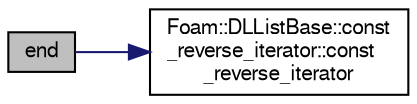 digraph "end"
{
  bgcolor="transparent";
  edge [fontname="FreeSans",fontsize="10",labelfontname="FreeSans",labelfontsize="10"];
  node [fontname="FreeSans",fontsize="10",shape=record];
  rankdir="LR";
  Node12300 [label="end",height=0.2,width=0.4,color="black", fillcolor="grey75", style="filled", fontcolor="black"];
  Node12300 -> Node12301 [color="midnightblue",fontsize="10",style="solid",fontname="FreeSans"];
  Node12301 [label="Foam::DLListBase::const\l_reverse_iterator::const\l_reverse_iterator",height=0.2,width=0.4,color="black",URL="$a25822.html#a6b1867e745856bc88ad6b26a8e3a1d5f",tooltip="Construct for a given DLListBase and link. "];
}
